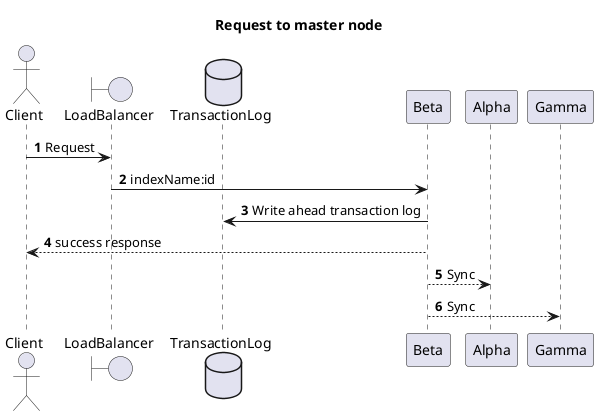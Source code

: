 @startuml
title Request to master node
autonumber
actor Client
boundary LoadBalancer
database TransactionLog

Client -> LoadBalancer: Request
LoadBalancer -> Beta: indexName:id
Beta -> TransactionLog: Write ahead transaction log
Beta --> Client: success response
Beta --> Alpha: Sync
Beta --> Gamma: Sync
@enduml